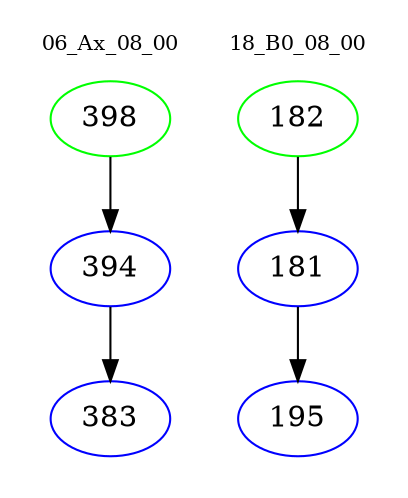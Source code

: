 digraph{
subgraph cluster_0 {
color = white
label = "06_Ax_08_00";
fontsize=10;
T0_398 [label="398", color="green"]
T0_398 -> T0_394 [color="black"]
T0_394 [label="394", color="blue"]
T0_394 -> T0_383 [color="black"]
T0_383 [label="383", color="blue"]
}
subgraph cluster_1 {
color = white
label = "18_B0_08_00";
fontsize=10;
T1_182 [label="182", color="green"]
T1_182 -> T1_181 [color="black"]
T1_181 [label="181", color="blue"]
T1_181 -> T1_195 [color="black"]
T1_195 [label="195", color="blue"]
}
}
